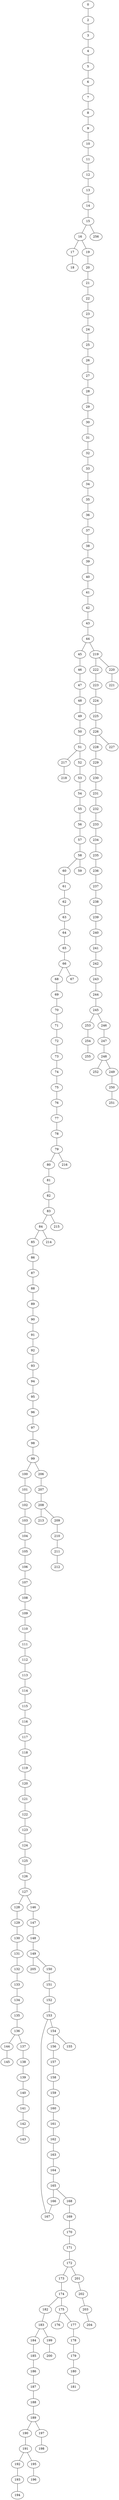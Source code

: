 graph path {
0 -- 2
2 -- 3
3 -- 4
4 -- 5
5 -- 6
6 -- 7
7 -- 8
8 -- 9
9 -- 10
10 -- 11
11 -- 12
12 -- 13
13 -- 14
14 -- 15
15 -- 16
15 -- 256
16 -- 17
16 -- 19
17 -- 18
19 -- 20
20 -- 21
21 -- 22
22 -- 23
23 -- 24
24 -- 25
25 -- 26
26 -- 27
27 -- 28
28 -- 29
29 -- 30
30 -- 31
31 -- 32
32 -- 33
33 -- 34
34 -- 35
35 -- 36
36 -- 37
37 -- 38
38 -- 39
39 -- 40
40 -- 41
41 -- 42
42 -- 43
43 -- 44
44 -- 45
44 -- 219
45 -- 46
46 -- 47
47 -- 48
48 -- 49
49 -- 50
50 -- 51
51 -- 52
51 -- 217
52 -- 53
53 -- 54
54 -- 55
55 -- 56
56 -- 57
57 -- 58
58 -- 59
58 -- 60
60 -- 61
61 -- 62
62 -- 63
63 -- 64
64 -- 65
65 -- 66
66 -- 67
66 -- 68
68 -- 69
69 -- 70
70 -- 71
71 -- 72
72 -- 73
73 -- 74
74 -- 75
75 -- 76
76 -- 77
77 -- 78
78 -- 79
79 -- 80
79 -- 216
80 -- 81
81 -- 82
82 -- 83
83 -- 84
83 -- 215
84 -- 85
84 -- 214
85 -- 86
86 -- 87
87 -- 88
88 -- 89
89 -- 90
90 -- 91
91 -- 92
92 -- 93
93 -- 94
94 -- 95
95 -- 96
96 -- 97
97 -- 98
98 -- 99
99 -- 100
99 -- 206
100 -- 101
101 -- 102
102 -- 103
103 -- 104
104 -- 105
105 -- 106
106 -- 107
107 -- 108
108 -- 109
109 -- 110
110 -- 111
111 -- 112
112 -- 113
113 -- 114
114 -- 115
115 -- 116
116 -- 117
117 -- 118
118 -- 119
119 -- 120
120 -- 121
121 -- 122
122 -- 123
123 -- 124
124 -- 125
125 -- 126
126 -- 127
127 -- 128
127 -- 146
128 -- 129
129 -- 130
130 -- 131
131 -- 132
132 -- 133
133 -- 134
134 -- 135
135 -- 136
136 -- 137
136 -- 144
137 -- 138
138 -- 139
139 -- 140
140 -- 141
141 -- 142
142 -- 143
144 -- 145
146 -- 147
147 -- 148
148 -- 149
149 -- 150
149 -- 205
150 -- 151
151 -- 152
152 -- 153
153 -- 154
153 -- 167
154 -- 155
154 -- 156
156 -- 157
157 -- 158
158 -- 159
159 -- 160
160 -- 161
161 -- 162
162 -- 163
163 -- 164
164 -- 165
165 -- 166
165 -- 168
166 -- 167
168 -- 169
169 -- 170
170 -- 171
171 -- 172
172 -- 173
172 -- 201
173 -- 174
174 -- 175
174 -- 182
175 -- 176
175 -- 177
177 -- 178
178 -- 179
179 -- 180
180 -- 181
182 -- 183
183 -- 184
183 -- 199
184 -- 185
185 -- 186
186 -- 187
187 -- 188
188 -- 189
189 -- 190
189 -- 197
190 -- 191
191 -- 192
191 -- 195
192 -- 193
193 -- 194
195 -- 196
197 -- 198
199 -- 200
201 -- 202
202 -- 203
203 -- 204
206 -- 207
207 -- 208
208 -- 209
208 -- 213
209 -- 210
210 -- 211
211 -- 212
217 -- 218
219 -- 220
219 -- 222
220 -- 221
222 -- 223
223 -- 224
224 -- 225
225 -- 226
226 -- 227
226 -- 228
228 -- 229
229 -- 230
230 -- 231
231 -- 232
232 -- 233
233 -- 234
234 -- 235
235 -- 236
236 -- 237
237 -- 238
238 -- 239
239 -- 240
240 -- 241
241 -- 242
242 -- 243
243 -- 244
244 -- 245
245 -- 246
245 -- 253
246 -- 247
247 -- 248
248 -- 249
248 -- 252
249 -- 250
250 -- 251
253 -- 254
254 -- 255
}
